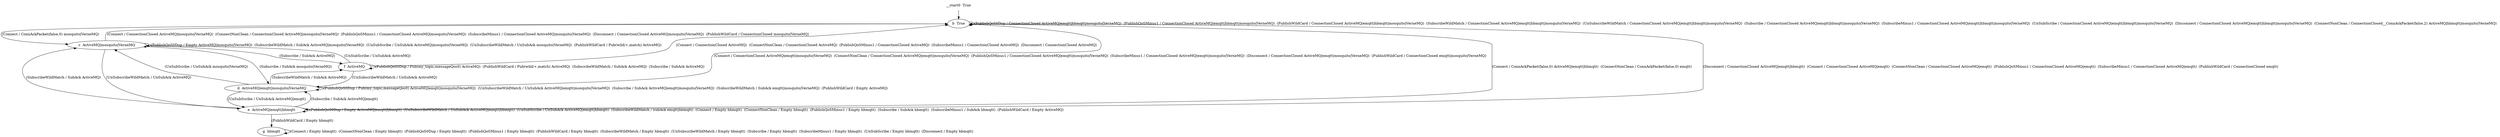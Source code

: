 digraph "" {
	node [label="\N"];
	__start0	[feature=True,
		label="__start0  True",
		shape=none];
	b	[feature=True,
		label="b  True"];
	__start0 -> b	[key=0];
	b -> b	[key=0,
		label="(PublishQoS0Dup / ConnectionClosed ActiveMQ|emqtt|hbmqtt|mosquito|VerneMQ)  (PublishQoSMinus1 / ConnectionClosed ActiveMQ|emqtt|\
hbmqtt|mosquito|VerneMQ)  (PublishWildCard / ConnectionClosed ActiveMQ|emqtt|hbmqtt|mosquito|VerneMQ)  (SubscribeWildMatch / ConnectionClosed \
ActiveMQ|emqtt|hbmqtt|mosquito|VerneMQ)  (UnSubscribeWildMatch / ConnectionClosed ActiveMQ|emqtt|hbmqtt|mosquito|VerneMQ)  (Subscribe / \
ConnectionClosed ActiveMQ|emqtt|hbmqtt|mosquito|VerneMQ)  (SubscribeMinus1 / ConnectionClosed ActiveMQ|emqtt|hbmqtt|mosquito|VerneMQ)  (\
UnSubScribe / ConnectionClosed ActiveMQ|emqtt|hbmqtt|mosquito|VerneMQ)  (Disconnect / ConnectionClosed ActiveMQ|emqtt|hbmqtt|mosquito|\
VerneMQ)  (ConnectNonClean / ConnectionClosed__ConnAckPacket(false,2) ActiveMQ|hbmqtt|mosquito|VerneMQ)  "];
	c	[feature="ActiveMQ|mosquito|VerneMQ",
		label="c  ActiveMQ|mosquito|VerneMQ"];
	b -> c	[key=0,
		label="(Connect / ConnAckPacket(false,0) mosquito|VerneMQ)  "];
	e	[feature="ActiveMQ|emqtt|hbmqtt",
		label="e  ActiveMQ|emqtt|hbmqtt"];
	b -> e	[key=0,
		label="(Connect / ConnAckPacket(false,0) ActiveMQ|emqtt|hbmqtt)  (ConnectNonClean / ConnAckPacket(false,0) emqtt)  "];
	c -> b	[key=0,
		label="(Connect / ConnectionClosed ActiveMQ|mosquito|VerneMQ)  (ConnectNonClean / ConnectionClosed ActiveMQ|mosquito|VerneMQ)  (PublishQoSMinus1 / \
ConnectionClosed ActiveMQ|mosquito|VerneMQ)  (SubscribeMinus1 / ConnectionClosed ActiveMQ|mosquito|VerneMQ)  (Disconnect / ConnectionClosed \
ActiveMQ|mosquito|VerneMQ)  (PublishWildCard / ConnectionClosed mosquito|VerneMQ)  "];
	c -> c	[key=0,
		label="(PublishQoS0Dup / Empty ActiveMQ|mosquito|VerneMQ)  (SubscribeWildMatch / SubAck ActiveMQ|mosquito|VerneMQ)  (UnSubScribe / UnSubAck \
ActiveMQ|mosquito|VerneMQ)  (UnSubscribeWildMatch / UnSubAck mosquito|VerneMQ)  (PublishWildCard / Pub(wild/+,match) ActiveMQ)  "];
	c -> e	[key=0,
		label="(UnSubscribeWildMatch / UnSubAck ActiveMQ)  "];
	d	[feature="ActiveMQ|emqtt|mosquito|VerneMQ",
		label="d  ActiveMQ|emqtt|mosquito|VerneMQ"];
	c -> d	[key=0,
		label="(Subscribe / SubAck mosquito|VerneMQ)  "];
	f	[feature=ActiveMQ,
		label="f  ActiveMQ"];
	c -> f	[key=0,
		label="(Subscribe / SubAck ActiveMQ)  "];
	e -> b	[key=0,
		label="(Disconnect / ConnectionClosed ActiveMQ|emqtt|hbmqtt)  (Connect / ConnectionClosed ActiveMQ|emqtt)  (ConnectNonClean / ConnectionClosed \
ActiveMQ|emqtt)  (PublishQoSMinus1 / ConnectionClosed ActiveMQ|emqtt)  (SubscribeMinus1 / ConnectionClosed ActiveMQ|emqtt)  (PublishWildCard / \
ConnectionClosed emqtt)  "];
	e -> c	[key=0,
		label="(SubscribeWildMatch / SubAck ActiveMQ)  "];
	e -> e	[key=0,
		label="(PublishQoS0Dup / Empty ActiveMQ|emqtt|hbmqtt)  (UnSubscribeWildMatch / UnSubAck ActiveMQ|emqtt|hbmqtt)  (UnSubScribe / UnSubAck \
ActiveMQ|emqtt|hbmqtt)  (SubscribeWildMatch / SubAck emqtt|hbmqtt)  (Connect / Empty hbmqtt)  (ConnectNonClean / Empty hbmqtt)  (\
PublishQoSMinus1 / Empty hbmqtt)  (Subscribe / SubAck hbmqtt)  (SubscribeMinus1 / SubAck hbmqtt)  (PublishWildCard / Empty ActiveMQ)  "];
	e -> d	[key=0,
		label="(Subscribe / SubAck ActiveMQ|emqtt)  "];
	g	[feature=hbmqtt,
		label="g  hbmqtt"];
	e -> g	[key=0,
		label="(PublishWildCard / Empty hbmqtt)  "];
	d -> b	[key=0,
		label="(Connect / ConnectionClosed ActiveMQ|emqtt|mosquito|VerneMQ)  (ConnectNonClean / ConnectionClosed ActiveMQ|emqtt|mosquito|VerneMQ)  (\
PublishQoSMinus1 / ConnectionClosed ActiveMQ|emqtt|mosquito|VerneMQ)  (SubscribeMinus1 / ConnectionClosed ActiveMQ|emqtt|mosquito|\
VerneMQ)  (Disconnect / ConnectionClosed ActiveMQ|emqtt|mosquito|VerneMQ)  (PublishWildCard / ConnectionClosed emqtt|mosquito|VerneMQ)  "];
	d -> c	[key=0,
		label="(UnSubScribe / UnSubAck mosquito|VerneMQ)  "];
	d -> e	[key=0,
		label="(UnSubScribe / UnSubAck ActiveMQ|emqtt)  "];
	d -> d	[key=0,
		label="(PublishQoS0Dup / Pub(my_topic,messageQos0) ActiveMQ|emqtt|mosquito|VerneMQ)  (UnSubscribeWildMatch / UnSubAck ActiveMQ|emqtt|mosquito|\
VerneMQ)  (Subscribe / SubAck ActiveMQ|emqtt|mosquito|VerneMQ)  (SubscribeWildMatch / SubAck emqtt|mosquito|VerneMQ)  (PublishWildCard / \
Empty ActiveMQ)  "];
	d -> f	[key=0,
		label="(SubscribeWildMatch / SubAck ActiveMQ)  "];
	f -> b	[key=0,
		label="(Connect / ConnectionClosed ActiveMQ)  (ConnectNonClean / ConnectionClosed ActiveMQ)  (PublishQoSMinus1 / ConnectionClosed ActiveMQ)  (\
SubscribeMinus1 / ConnectionClosed ActiveMQ)  (Disconnect / ConnectionClosed ActiveMQ)  "];
	f -> c	[key=0,
		label="(UnSubScribe / UnSubAck ActiveMQ)  "];
	f -> d	[key=0,
		label="(UnSubscribeWildMatch / UnSubAck ActiveMQ)  "];
	f -> f	[key=0,
		label="(PublishQoS0Dup / Pub(my_topic,messageQos0) ActiveMQ)  (PublishWildCard / Pub(wild/+,match) ActiveMQ)  (SubscribeWildMatch / SubAck \
ActiveMQ)  (Subscribe / SubAck ActiveMQ)  "];
	g -> g	[key=0,
		label="(Connect / Empty hbmqtt)  (ConnectNonClean / Empty hbmqtt)  (PublishQoS0Dup / Empty hbmqtt)  (PublishQoSMinus1 / Empty hbmqtt)  (\
PublishWildCard / Empty hbmqtt)  (SubscribeWildMatch / Empty hbmqtt)  (UnSubscribeWildMatch / Empty hbmqtt)  (Subscribe / Empty \
hbmqtt)  (SubscribeMinus1 / Empty hbmqtt)  (UnSubScribe / Empty hbmqtt)  (Disconnect / Empty hbmqtt)  "];
}

